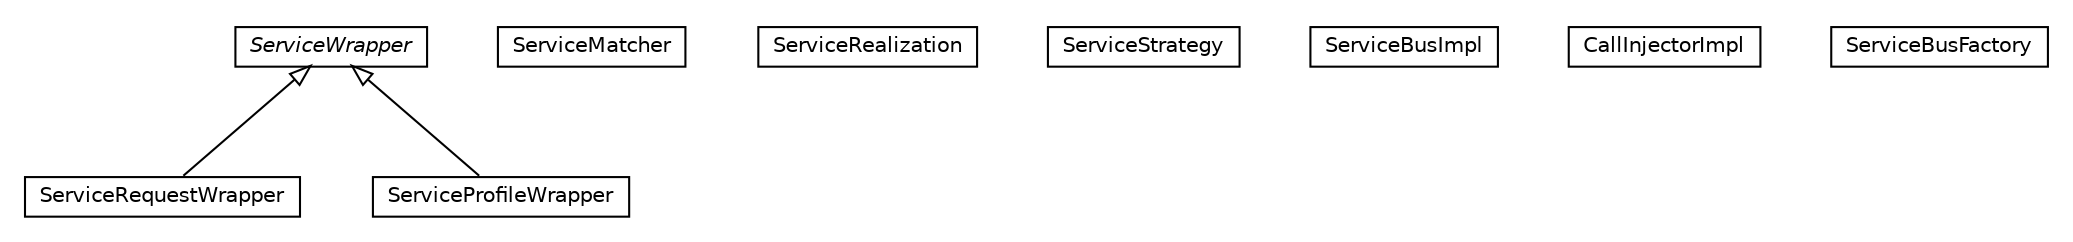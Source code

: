 #!/usr/local/bin/dot
#
# Class diagram 
# Generated by UMLGraph version R5_6-24-gf6e263 (http://www.umlgraph.org/)
#

digraph G {
	edge [fontname="Helvetica",fontsize=10,labelfontname="Helvetica",labelfontsize=10];
	node [fontname="Helvetica",fontsize=10,shape=plaintext];
	nodesep=0.25;
	ranksep=0.5;
	// org.universAAL.middleware.service.impl.ServiceRequestWrapper
	c214214 [label=<<table title="org.universAAL.middleware.service.impl.ServiceRequestWrapper" border="0" cellborder="1" cellspacing="0" cellpadding="2" port="p" href="./ServiceRequestWrapper.html">
		<tr><td><table border="0" cellspacing="0" cellpadding="1">
<tr><td align="center" balign="center"> ServiceRequestWrapper </td></tr>
		</table></td></tr>
		</table>>, URL="./ServiceRequestWrapper.html", fontname="Helvetica", fontcolor="black", fontsize=10.0];
	// org.universAAL.middleware.service.impl.ServiceMatcher
	c214215 [label=<<table title="org.universAAL.middleware.service.impl.ServiceMatcher" border="0" cellborder="1" cellspacing="0" cellpadding="2" port="p" href="./ServiceMatcher.html">
		<tr><td><table border="0" cellspacing="0" cellpadding="1">
<tr><td align="center" balign="center"> ServiceMatcher </td></tr>
		</table></td></tr>
		</table>>, URL="./ServiceMatcher.html", fontname="Helvetica", fontcolor="black", fontsize=10.0];
	// org.universAAL.middleware.service.impl.ServiceRealization
	c214216 [label=<<table title="org.universAAL.middleware.service.impl.ServiceRealization" border="0" cellborder="1" cellspacing="0" cellpadding="2" port="p" href="./ServiceRealization.html">
		<tr><td><table border="0" cellspacing="0" cellpadding="1">
<tr><td align="center" balign="center"> ServiceRealization </td></tr>
		</table></td></tr>
		</table>>, URL="./ServiceRealization.html", fontname="Helvetica", fontcolor="black", fontsize=10.0];
	// org.universAAL.middleware.service.impl.ServiceStrategy
	c214217 [label=<<table title="org.universAAL.middleware.service.impl.ServiceStrategy" border="0" cellborder="1" cellspacing="0" cellpadding="2" port="p" href="./ServiceStrategy.html">
		<tr><td><table border="0" cellspacing="0" cellpadding="1">
<tr><td align="center" balign="center"> ServiceStrategy </td></tr>
		</table></td></tr>
		</table>>, URL="./ServiceStrategy.html", fontname="Helvetica", fontcolor="black", fontsize=10.0];
	// org.universAAL.middleware.service.impl.ServiceProfileWrapper
	c214218 [label=<<table title="org.universAAL.middleware.service.impl.ServiceProfileWrapper" border="0" cellborder="1" cellspacing="0" cellpadding="2" port="p" href="./ServiceProfileWrapper.html">
		<tr><td><table border="0" cellspacing="0" cellpadding="1">
<tr><td align="center" balign="center"> ServiceProfileWrapper </td></tr>
		</table></td></tr>
		</table>>, URL="./ServiceProfileWrapper.html", fontname="Helvetica", fontcolor="black", fontsize=10.0];
	// org.universAAL.middleware.service.impl.ServiceWrapper
	c214219 [label=<<table title="org.universAAL.middleware.service.impl.ServiceWrapper" border="0" cellborder="1" cellspacing="0" cellpadding="2" port="p" href="./ServiceWrapper.html">
		<tr><td><table border="0" cellspacing="0" cellpadding="1">
<tr><td align="center" balign="center"><font face="Helvetica-Oblique"> ServiceWrapper </font></td></tr>
		</table></td></tr>
		</table>>, URL="./ServiceWrapper.html", fontname="Helvetica", fontcolor="black", fontsize=10.0];
	// org.universAAL.middleware.service.impl.ServiceBusImpl
	c214220 [label=<<table title="org.universAAL.middleware.service.impl.ServiceBusImpl" border="0" cellborder="1" cellspacing="0" cellpadding="2" port="p" href="./ServiceBusImpl.html">
		<tr><td><table border="0" cellspacing="0" cellpadding="1">
<tr><td align="center" balign="center"> ServiceBusImpl </td></tr>
		</table></td></tr>
		</table>>, URL="./ServiceBusImpl.html", fontname="Helvetica", fontcolor="black", fontsize=10.0];
	// org.universAAL.middleware.service.impl.ServiceBusImpl.CallInjectorImpl
	c214221 [label=<<table title="org.universAAL.middleware.service.impl.ServiceBusImpl.CallInjectorImpl" border="0" cellborder="1" cellspacing="0" cellpadding="2" port="p" href="./ServiceBusImpl.CallInjectorImpl.html">
		<tr><td><table border="0" cellspacing="0" cellpadding="1">
<tr><td align="center" balign="center"> CallInjectorImpl </td></tr>
		</table></td></tr>
		</table>>, URL="./ServiceBusImpl.CallInjectorImpl.html", fontname="Helvetica", fontcolor="black", fontsize=10.0];
	// org.universAAL.middleware.service.impl.ServiceBusFactory
	c214222 [label=<<table title="org.universAAL.middleware.service.impl.ServiceBusFactory" border="0" cellborder="1" cellspacing="0" cellpadding="2" port="p" href="./ServiceBusFactory.html">
		<tr><td><table border="0" cellspacing="0" cellpadding="1">
<tr><td align="center" balign="center"> ServiceBusFactory </td></tr>
		</table></td></tr>
		</table>>, URL="./ServiceBusFactory.html", fontname="Helvetica", fontcolor="black", fontsize=10.0];
	//org.universAAL.middleware.service.impl.ServiceRequestWrapper extends org.universAAL.middleware.service.impl.ServiceWrapper
	c214219:p -> c214214:p [dir=back,arrowtail=empty];
	//org.universAAL.middleware.service.impl.ServiceProfileWrapper extends org.universAAL.middleware.service.impl.ServiceWrapper
	c214219:p -> c214218:p [dir=back,arrowtail=empty];
}

